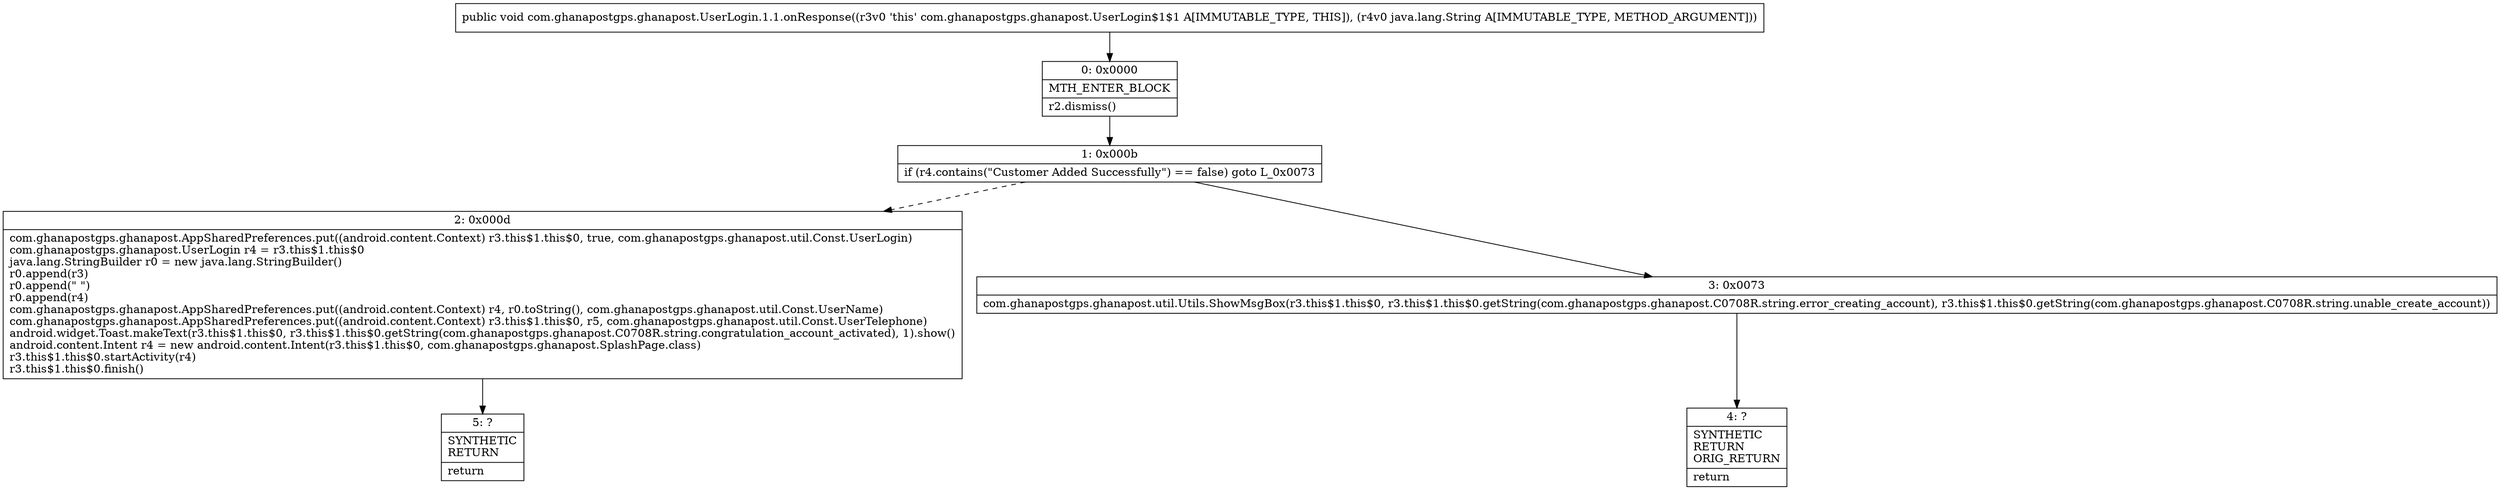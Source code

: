 digraph "CFG forcom.ghanapostgps.ghanapost.UserLogin.1.1.onResponse(Ljava\/lang\/String;)V" {
Node_0 [shape=record,label="{0\:\ 0x0000|MTH_ENTER_BLOCK\l|r2.dismiss()\l}"];
Node_1 [shape=record,label="{1\:\ 0x000b|if (r4.contains(\"Customer Added Successfully\") == false) goto L_0x0073\l}"];
Node_2 [shape=record,label="{2\:\ 0x000d|com.ghanapostgps.ghanapost.AppSharedPreferences.put((android.content.Context) r3.this$1.this$0, true, com.ghanapostgps.ghanapost.util.Const.UserLogin)\lcom.ghanapostgps.ghanapost.UserLogin r4 = r3.this$1.this$0\ljava.lang.StringBuilder r0 = new java.lang.StringBuilder()\lr0.append(r3)\lr0.append(\" \")\lr0.append(r4)\lcom.ghanapostgps.ghanapost.AppSharedPreferences.put((android.content.Context) r4, r0.toString(), com.ghanapostgps.ghanapost.util.Const.UserName)\lcom.ghanapostgps.ghanapost.AppSharedPreferences.put((android.content.Context) r3.this$1.this$0, r5, com.ghanapostgps.ghanapost.util.Const.UserTelephone)\landroid.widget.Toast.makeText(r3.this$1.this$0, r3.this$1.this$0.getString(com.ghanapostgps.ghanapost.C0708R.string.congratulation_account_activated), 1).show()\landroid.content.Intent r4 = new android.content.Intent(r3.this$1.this$0, com.ghanapostgps.ghanapost.SplashPage.class)\lr3.this$1.this$0.startActivity(r4)\lr3.this$1.this$0.finish()\l}"];
Node_3 [shape=record,label="{3\:\ 0x0073|com.ghanapostgps.ghanapost.util.Utils.ShowMsgBox(r3.this$1.this$0, r3.this$1.this$0.getString(com.ghanapostgps.ghanapost.C0708R.string.error_creating_account), r3.this$1.this$0.getString(com.ghanapostgps.ghanapost.C0708R.string.unable_create_account))\l}"];
Node_4 [shape=record,label="{4\:\ ?|SYNTHETIC\lRETURN\lORIG_RETURN\l|return\l}"];
Node_5 [shape=record,label="{5\:\ ?|SYNTHETIC\lRETURN\l|return\l}"];
MethodNode[shape=record,label="{public void com.ghanapostgps.ghanapost.UserLogin.1.1.onResponse((r3v0 'this' com.ghanapostgps.ghanapost.UserLogin$1$1 A[IMMUTABLE_TYPE, THIS]), (r4v0 java.lang.String A[IMMUTABLE_TYPE, METHOD_ARGUMENT])) }"];
MethodNode -> Node_0;
Node_0 -> Node_1;
Node_1 -> Node_2[style=dashed];
Node_1 -> Node_3;
Node_2 -> Node_5;
Node_3 -> Node_4;
}

